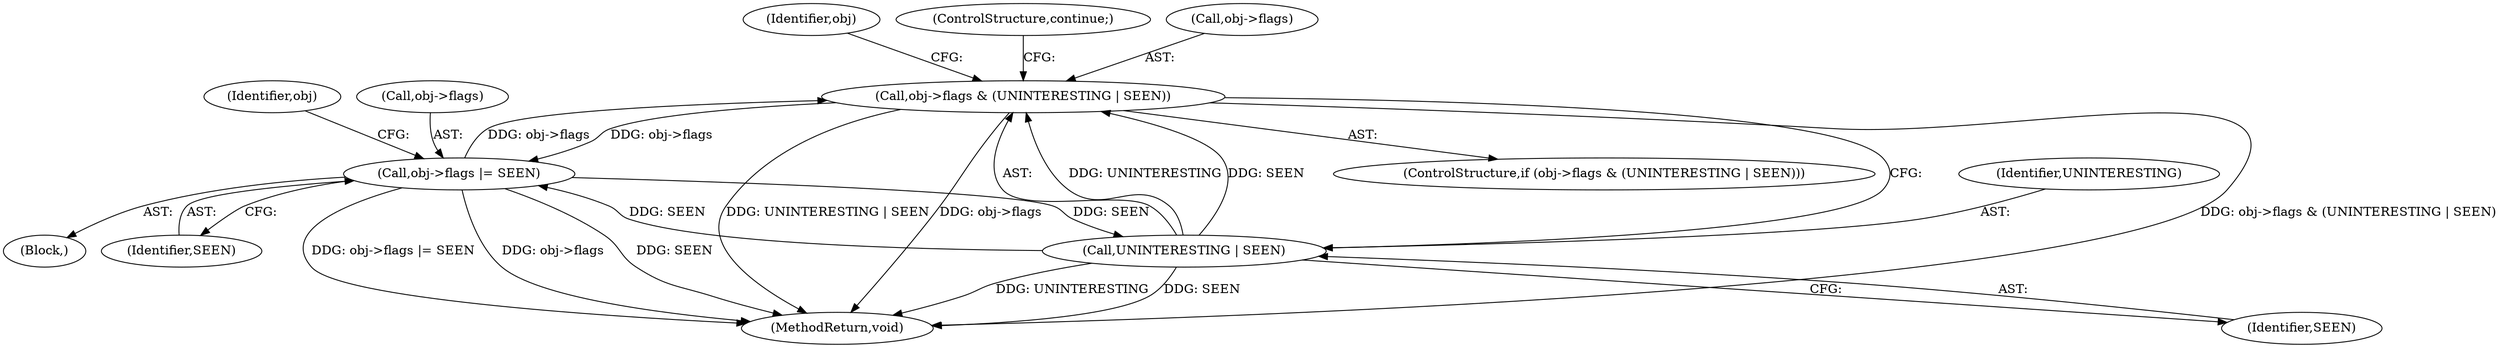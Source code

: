 digraph "0_git_de1e67d0703894cb6ea782e36abb63976ab07e60_5@pointer" {
"1000177" [label="(Call,obj->flags & (UNINTERESTING | SEEN))"];
"1000192" [label="(Call,obj->flags |= SEEN)"];
"1000177" [label="(Call,obj->flags & (UNINTERESTING | SEEN))"];
"1000181" [label="(Call,UNINTERESTING | SEEN)"];
"1000177" [label="(Call,obj->flags & (UNINTERESTING | SEEN))"];
"1000176" [label="(ControlStructure,if (obj->flags & (UNINTERESTING | SEEN)))"];
"1000192" [label="(Call,obj->flags |= SEEN)"];
"1000182" [label="(Identifier,UNINTERESTING)"];
"1000188" [label="(Identifier,obj)"];
"1000191" [label="(Block,)"];
"1000198" [label="(Identifier,obj)"];
"1000181" [label="(Call,UNINTERESTING | SEEN)"];
"1000193" [label="(Call,obj->flags)"];
"1000260" [label="(MethodReturn,void)"];
"1000196" [label="(Identifier,SEEN)"];
"1000183" [label="(Identifier,SEEN)"];
"1000184" [label="(ControlStructure,continue;)"];
"1000178" [label="(Call,obj->flags)"];
"1000177" -> "1000176"  [label="AST: "];
"1000177" -> "1000181"  [label="CFG: "];
"1000178" -> "1000177"  [label="AST: "];
"1000181" -> "1000177"  [label="AST: "];
"1000184" -> "1000177"  [label="CFG: "];
"1000188" -> "1000177"  [label="CFG: "];
"1000177" -> "1000260"  [label="DDG: UNINTERESTING | SEEN"];
"1000177" -> "1000260"  [label="DDG: obj->flags"];
"1000177" -> "1000260"  [label="DDG: obj->flags & (UNINTERESTING | SEEN)"];
"1000192" -> "1000177"  [label="DDG: obj->flags"];
"1000181" -> "1000177"  [label="DDG: UNINTERESTING"];
"1000181" -> "1000177"  [label="DDG: SEEN"];
"1000177" -> "1000192"  [label="DDG: obj->flags"];
"1000192" -> "1000191"  [label="AST: "];
"1000192" -> "1000196"  [label="CFG: "];
"1000193" -> "1000192"  [label="AST: "];
"1000196" -> "1000192"  [label="AST: "];
"1000198" -> "1000192"  [label="CFG: "];
"1000192" -> "1000260"  [label="DDG: obj->flags"];
"1000192" -> "1000260"  [label="DDG: SEEN"];
"1000192" -> "1000260"  [label="DDG: obj->flags |= SEEN"];
"1000192" -> "1000181"  [label="DDG: SEEN"];
"1000181" -> "1000192"  [label="DDG: SEEN"];
"1000181" -> "1000183"  [label="CFG: "];
"1000182" -> "1000181"  [label="AST: "];
"1000183" -> "1000181"  [label="AST: "];
"1000181" -> "1000260"  [label="DDG: UNINTERESTING"];
"1000181" -> "1000260"  [label="DDG: SEEN"];
}
